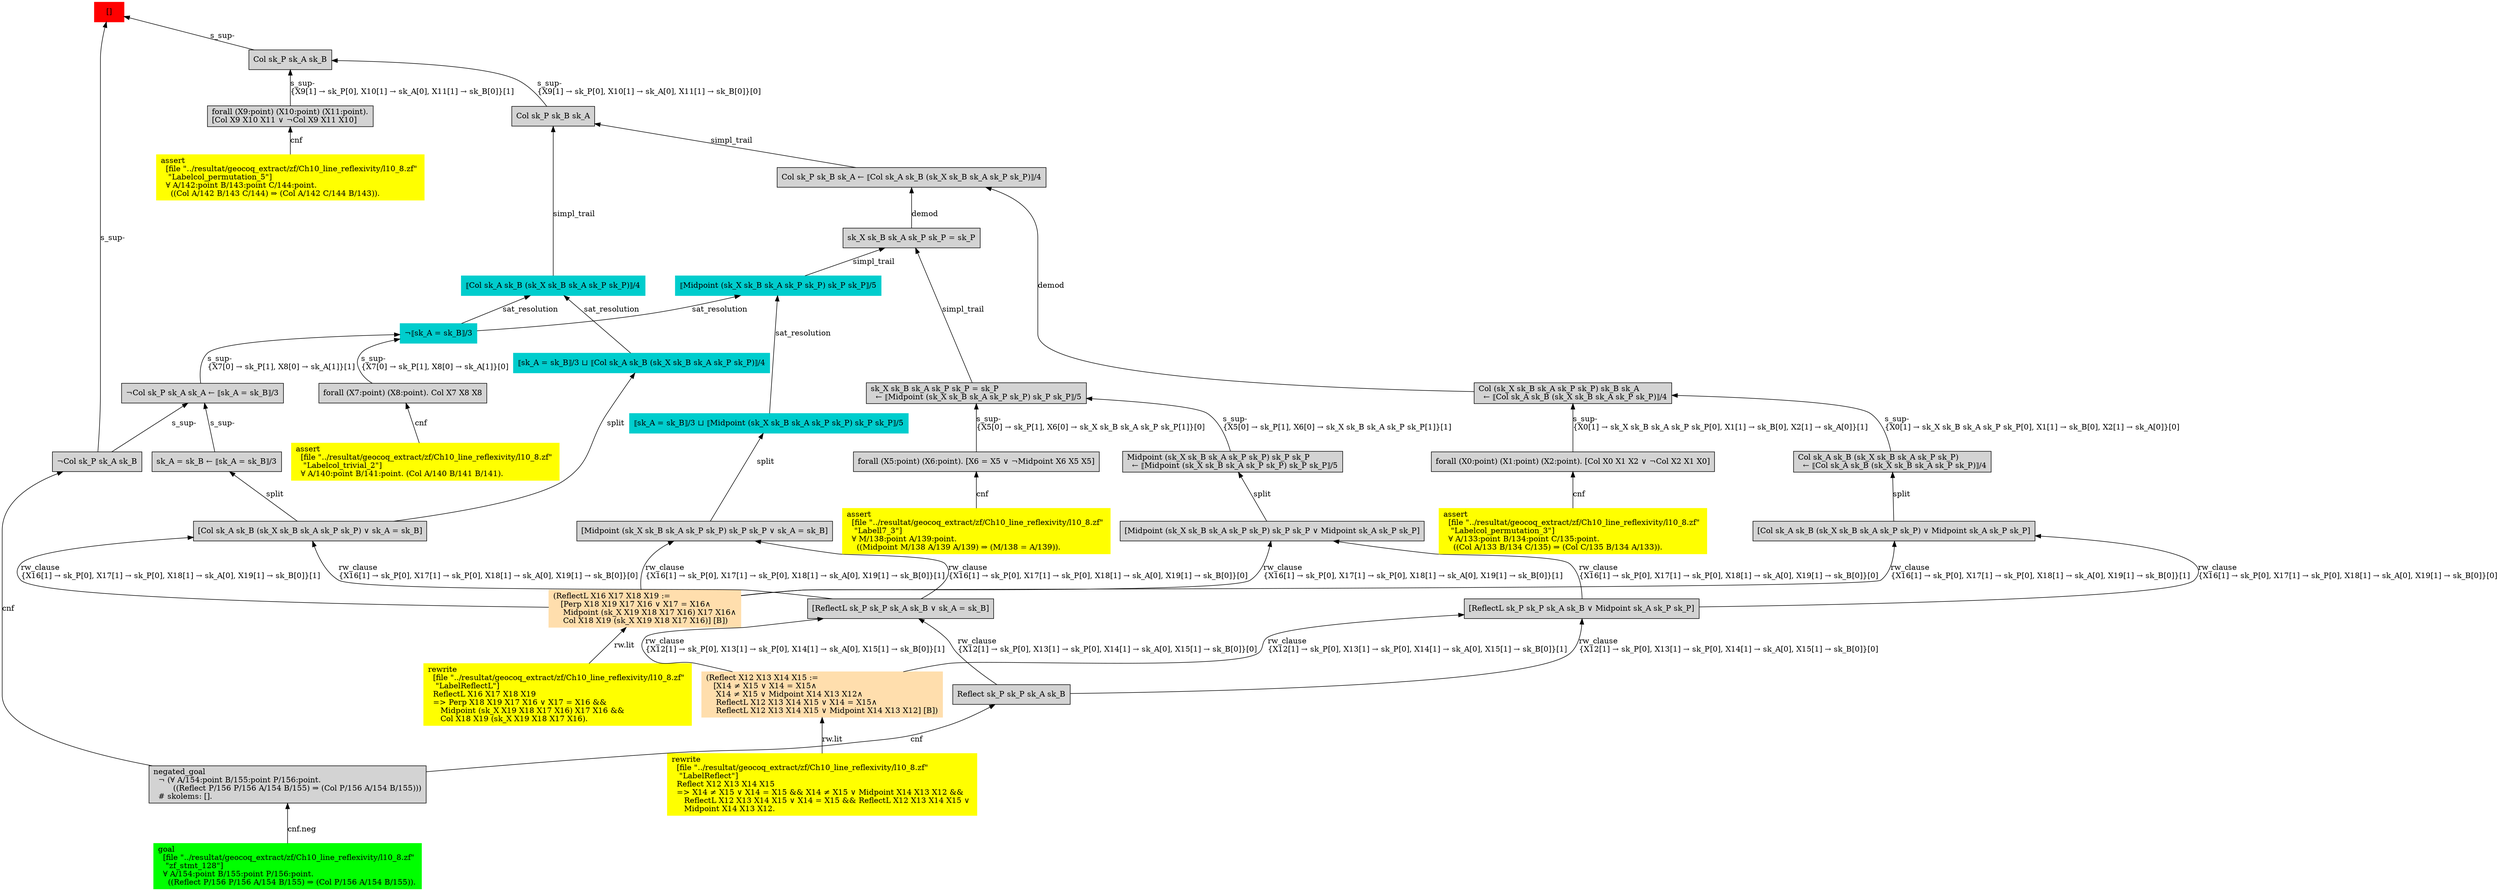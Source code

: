 digraph "unsat_graph" {
  vertex_0 [color=red, label="[]", shape=box, style=filled];
  vertex_0 -> vertex_1 [label="s_sup-\l", dir="back"];
  vertex_1 [shape=box, label="¬Col sk_P sk_A sk_B\l", style=filled];
  vertex_1 -> vertex_2 [label="cnf", dir="back"];
  vertex_2 [shape=box, label="negated_goal\l  ¬ (∀ A/154:point B/155:point P/156:point.\l        ((Reflect P/156 P/156 A/154 B/155) ⇒ (Col P/156 A/154 B/155)))\l  # skolems: [].\l", style=filled];
  vertex_2 -> vertex_3 [label="cnf.neg", dir="back"];
  vertex_3 [color=green, shape=box, label="goal\l  [file \"../resultat/geocoq_extract/zf/Ch10_line_reflexivity/l10_8.zf\" \l   \"zf_stmt_128\"]\l  ∀ A/154:point B/155:point P/156:point.\l    ((Reflect P/156 P/156 A/154 B/155) ⇒ (Col P/156 A/154 B/155)).\l", style=filled];
  vertex_0 -> vertex_4 [label="s_sup-\l", dir="back"];
  vertex_4 [shape=box, label="Col sk_P sk_A sk_B\l", style=filled];
  vertex_4 -> vertex_5 [label="s_sup-\l\{X9[1] → sk_P[0], X10[1] → sk_A[0], X11[1] → sk_B[0]\}[1]\l", dir="back"];
  vertex_5 [shape=box, label="forall (X9:point) (X10:point) (X11:point).\l[Col X9 X10 X11 ∨ ¬Col X9 X11 X10]\l", style=filled];
  vertex_5 -> vertex_6 [label="cnf", dir="back"];
  vertex_6 [color=yellow, shape=box, label="assert\l  [file \"../resultat/geocoq_extract/zf/Ch10_line_reflexivity/l10_8.zf\" \l   \"Labelcol_permutation_5\"]\l  ∀ A/142:point B/143:point C/144:point.\l    ((Col A/142 B/143 C/144) ⇒ (Col A/142 C/144 B/143)).\l", style=filled];
  vertex_4 -> vertex_7 [label="s_sup-\l\{X9[1] → sk_P[0], X10[1] → sk_A[0], X11[1] → sk_B[0]\}[0]\l", dir="back"];
  vertex_7 [shape=box, label="Col sk_P sk_B sk_A\l", style=filled];
  vertex_7 -> vertex_8 [label="simpl_trail", dir="back"];
  vertex_8 [color=cyan3, shape=box, label="⟦Col sk_A sk_B (sk_X sk_B sk_A sk_P sk_P)⟧/4\l", style=filled];
  vertex_8 -> vertex_9 [label="sat_resolution", dir="back"];
  vertex_9 [color=cyan3, shape=box, label="¬⟦sk_A = sk_B⟧/3\l", style=filled];
  vertex_9 -> vertex_10 [label="s_sup-\l\{X7[0] → sk_P[1], X8[0] → sk_A[1]\}[1]\l", dir="back"];
  vertex_10 [shape=box, label="¬Col sk_P sk_A sk_A ← ⟦sk_A = sk_B⟧/3\l", style=filled];
  vertex_10 -> vertex_1 [label="s_sup-\l", dir="back"];
  vertex_10 -> vertex_11 [label="s_sup-\l", dir="back"];
  vertex_11 [shape=box, label="sk_A = sk_B ← ⟦sk_A = sk_B⟧/3\l", style=filled];
  vertex_11 -> vertex_12 [label="split", dir="back"];
  vertex_12 [shape=box, label="[Col sk_A sk_B (sk_X sk_B sk_A sk_P sk_P) ∨ sk_A = sk_B]\l", style=filled];
  vertex_12 -> vertex_13 [label="rw_clause\l\{X16[1] → sk_P[0], X17[1] → sk_P[0], X18[1] → sk_A[0], X19[1] → sk_B[0]\}[1]\l", dir="back"];
  vertex_13 [color=navajowhite, shape=box, label="(ReflectL X16 X17 X18 X19 :=\l   [Perp X18 X19 X17 X16 ∨ X17 = X16∧\l    Midpoint (sk_X X19 X18 X17 X16) X17 X16∧\l    Col X18 X19 (sk_X X19 X18 X17 X16)] [B])\l", style=filled];
  vertex_13 -> vertex_14 [label="rw.lit", dir="back"];
  vertex_14 [color=yellow, shape=box, label="rewrite\l  [file \"../resultat/geocoq_extract/zf/Ch10_line_reflexivity/l10_8.zf\" \l   \"LabelReflectL\"]\l  ReflectL X16 X17 X18 X19\l  =\> Perp X18 X19 X17 X16 ∨ X17 = X16 && \l     Midpoint (sk_X X19 X18 X17 X16) X17 X16 && \l     Col X18 X19 (sk_X X19 X18 X17 X16).\l", style=filled];
  vertex_12 -> vertex_15 [label="rw_clause\l\{X16[1] → sk_P[0], X17[1] → sk_P[0], X18[1] → sk_A[0], X19[1] → sk_B[0]\}[0]\l", dir="back"];
  vertex_15 [shape=box, label="[ReflectL sk_P sk_P sk_A sk_B ∨ sk_A = sk_B]\l", style=filled];
  vertex_15 -> vertex_16 [label="rw_clause\l\{X12[1] → sk_P[0], X13[1] → sk_P[0], X14[1] → sk_A[0], X15[1] → sk_B[0]\}[1]\l", dir="back"];
  vertex_16 [color=navajowhite, shape=box, label="(Reflect X12 X13 X14 X15 :=\l   [X14 ≠ X15 ∨ X14 = X15∧\l    X14 ≠ X15 ∨ Midpoint X14 X13 X12∧\l    ReflectL X12 X13 X14 X15 ∨ X14 = X15∧\l    ReflectL X12 X13 X14 X15 ∨ Midpoint X14 X13 X12] [B])\l", style=filled];
  vertex_16 -> vertex_17 [label="rw.lit", dir="back"];
  vertex_17 [color=yellow, shape=box, label="rewrite\l  [file \"../resultat/geocoq_extract/zf/Ch10_line_reflexivity/l10_8.zf\" \l   \"LabelReflect\"]\l  Reflect X12 X13 X14 X15\l  =\> X14 ≠ X15 ∨ X14 = X15 && X14 ≠ X15 ∨ Midpoint X14 X13 X12 && \l     ReflectL X12 X13 X14 X15 ∨ X14 = X15 && ReflectL X12 X13 X14 X15 ∨ \l     Midpoint X14 X13 X12.\l", style=filled];
  vertex_15 -> vertex_18 [label="rw_clause\l\{X12[1] → sk_P[0], X13[1] → sk_P[0], X14[1] → sk_A[0], X15[1] → sk_B[0]\}[0]\l", dir="back"];
  vertex_18 [shape=box, label="Reflect sk_P sk_P sk_A sk_B\l", style=filled];
  vertex_18 -> vertex_2 [label="cnf", dir="back"];
  vertex_9 -> vertex_19 [label="s_sup-\l\{X7[0] → sk_P[1], X8[0] → sk_A[1]\}[0]\l", dir="back"];
  vertex_19 [shape=box, label="forall (X7:point) (X8:point). Col X7 X8 X8\l", style=filled];
  vertex_19 -> vertex_20 [label="cnf", dir="back"];
  vertex_20 [color=yellow, shape=box, label="assert\l  [file \"../resultat/geocoq_extract/zf/Ch10_line_reflexivity/l10_8.zf\" \l   \"Labelcol_trivial_2\"]\l  ∀ A/140:point B/141:point. (Col A/140 B/141 B/141).\l", style=filled];
  vertex_8 -> vertex_21 [label="sat_resolution", dir="back"];
  vertex_21 [color=cyan3, shape=box, label="⟦sk_A = sk_B⟧/3 ⊔ ⟦Col sk_A sk_B (sk_X sk_B sk_A sk_P sk_P)⟧/4\l", style=filled];
  vertex_21 -> vertex_12 [label="split", dir="back"];
  vertex_7 -> vertex_22 [label="simpl_trail", dir="back"];
  vertex_22 [shape=box, label="Col sk_P sk_B sk_A ← ⟦Col sk_A sk_B (sk_X sk_B sk_A sk_P sk_P)⟧/4\l", style=filled];
  vertex_22 -> vertex_23 [label="demod", dir="back"];
  vertex_23 [shape=box, label="sk_X sk_B sk_A sk_P sk_P = sk_P\l", style=filled];
  vertex_23 -> vertex_24 [label="simpl_trail", dir="back"];
  vertex_24 [color=cyan3, shape=box, label="⟦Midpoint (sk_X sk_B sk_A sk_P sk_P) sk_P sk_P⟧/5\l", style=filled];
  vertex_24 -> vertex_9 [label="sat_resolution", dir="back"];
  vertex_24 -> vertex_25 [label="sat_resolution", dir="back"];
  vertex_25 [color=cyan3, shape=box, label="⟦sk_A = sk_B⟧/3 ⊔ ⟦Midpoint (sk_X sk_B sk_A sk_P sk_P) sk_P sk_P⟧/5\l", style=filled];
  vertex_25 -> vertex_26 [label="split", dir="back"];
  vertex_26 [shape=box, label="[Midpoint (sk_X sk_B sk_A sk_P sk_P) sk_P sk_P ∨ sk_A = sk_B]\l", style=filled];
  vertex_26 -> vertex_13 [label="rw_clause\l\{X16[1] → sk_P[0], X17[1] → sk_P[0], X18[1] → sk_A[0], X19[1] → sk_B[0]\}[1]\l", dir="back"];
  vertex_26 -> vertex_15 [label="rw_clause\l\{X16[1] → sk_P[0], X17[1] → sk_P[0], X18[1] → sk_A[0], X19[1] → sk_B[0]\}[0]\l", dir="back"];
  vertex_23 -> vertex_27 [label="simpl_trail", dir="back"];
  vertex_27 [shape=box, label="sk_X sk_B sk_A sk_P sk_P = sk_P\l  ← ⟦Midpoint (sk_X sk_B sk_A sk_P sk_P) sk_P sk_P⟧/5\l", style=filled];
  vertex_27 -> vertex_28 [label="s_sup-\l\{X5[0] → sk_P[1], X6[0] → sk_X sk_B sk_A sk_P sk_P[1]\}[0]\l", dir="back"];
  vertex_28 [shape=box, label="forall (X5:point) (X6:point). [X6 = X5 ∨ ¬Midpoint X6 X5 X5]\l", style=filled];
  vertex_28 -> vertex_29 [label="cnf", dir="back"];
  vertex_29 [color=yellow, shape=box, label="assert\l  [file \"../resultat/geocoq_extract/zf/Ch10_line_reflexivity/l10_8.zf\" \l   \"Labell7_3\"]\l  ∀ M/138:point A/139:point.\l    ((Midpoint M/138 A/139 A/139) ⇒ (M/138 = A/139)).\l", style=filled];
  vertex_27 -> vertex_30 [label="s_sup-\l\{X5[0] → sk_P[1], X6[0] → sk_X sk_B sk_A sk_P sk_P[1]\}[1]\l", dir="back"];
  vertex_30 [shape=box, label="Midpoint (sk_X sk_B sk_A sk_P sk_P) sk_P sk_P\l  ← ⟦Midpoint (sk_X sk_B sk_A sk_P sk_P) sk_P sk_P⟧/5\l", style=filled];
  vertex_30 -> vertex_31 [label="split", dir="back"];
  vertex_31 [shape=box, label="[Midpoint (sk_X sk_B sk_A sk_P sk_P) sk_P sk_P ∨ Midpoint sk_A sk_P sk_P]\l", style=filled];
  vertex_31 -> vertex_13 [label="rw_clause\l\{X16[1] → sk_P[0], X17[1] → sk_P[0], X18[1] → sk_A[0], X19[1] → sk_B[0]\}[1]\l", dir="back"];
  vertex_31 -> vertex_32 [label="rw_clause\l\{X16[1] → sk_P[0], X17[1] → sk_P[0], X18[1] → sk_A[0], X19[1] → sk_B[0]\}[0]\l", dir="back"];
  vertex_32 [shape=box, label="[ReflectL sk_P sk_P sk_A sk_B ∨ Midpoint sk_A sk_P sk_P]\l", style=filled];
  vertex_32 -> vertex_16 [label="rw_clause\l\{X12[1] → sk_P[0], X13[1] → sk_P[0], X14[1] → sk_A[0], X15[1] → sk_B[0]\}[1]\l", dir="back"];
  vertex_32 -> vertex_18 [label="rw_clause\l\{X12[1] → sk_P[0], X13[1] → sk_P[0], X14[1] → sk_A[0], X15[1] → sk_B[0]\}[0]\l", dir="back"];
  vertex_22 -> vertex_33 [label="demod", dir="back"];
  vertex_33 [shape=box, label="Col (sk_X sk_B sk_A sk_P sk_P) sk_B sk_A\l  ← ⟦Col sk_A sk_B (sk_X sk_B sk_A sk_P sk_P)⟧/4\l", style=filled];
  vertex_33 -> vertex_34 [label="s_sup-\l\{X0[1] → sk_X sk_B sk_A sk_P sk_P[0], X1[1] → sk_B[0], X2[1] → sk_A[0]\}[1]\l", dir="back"];
  vertex_34 [shape=box, label="forall (X0:point) (X1:point) (X2:point). [Col X0 X1 X2 ∨ ¬Col X2 X1 X0]\l", style=filled];
  vertex_34 -> vertex_35 [label="cnf", dir="back"];
  vertex_35 [color=yellow, shape=box, label="assert\l  [file \"../resultat/geocoq_extract/zf/Ch10_line_reflexivity/l10_8.zf\" \l   \"Labelcol_permutation_3\"]\l  ∀ A/133:point B/134:point C/135:point.\l    ((Col A/133 B/134 C/135) ⇒ (Col C/135 B/134 A/133)).\l", style=filled];
  vertex_33 -> vertex_36 [label="s_sup-\l\{X0[1] → sk_X sk_B sk_A sk_P sk_P[0], X1[1] → sk_B[0], X2[1] → sk_A[0]\}[0]\l", dir="back"];
  vertex_36 [shape=box, label="Col sk_A sk_B (sk_X sk_B sk_A sk_P sk_P)\l  ← ⟦Col sk_A sk_B (sk_X sk_B sk_A sk_P sk_P)⟧/4\l", style=filled];
  vertex_36 -> vertex_37 [label="split", dir="back"];
  vertex_37 [shape=box, label="[Col sk_A sk_B (sk_X sk_B sk_A sk_P sk_P) ∨ Midpoint sk_A sk_P sk_P]\l", style=filled];
  vertex_37 -> vertex_13 [label="rw_clause\l\{X16[1] → sk_P[0], X17[1] → sk_P[0], X18[1] → sk_A[0], X19[1] → sk_B[0]\}[1]\l", dir="back"];
  vertex_37 -> vertex_32 [label="rw_clause\l\{X16[1] → sk_P[0], X17[1] → sk_P[0], X18[1] → sk_A[0], X19[1] → sk_B[0]\}[0]\l", dir="back"];
  }


